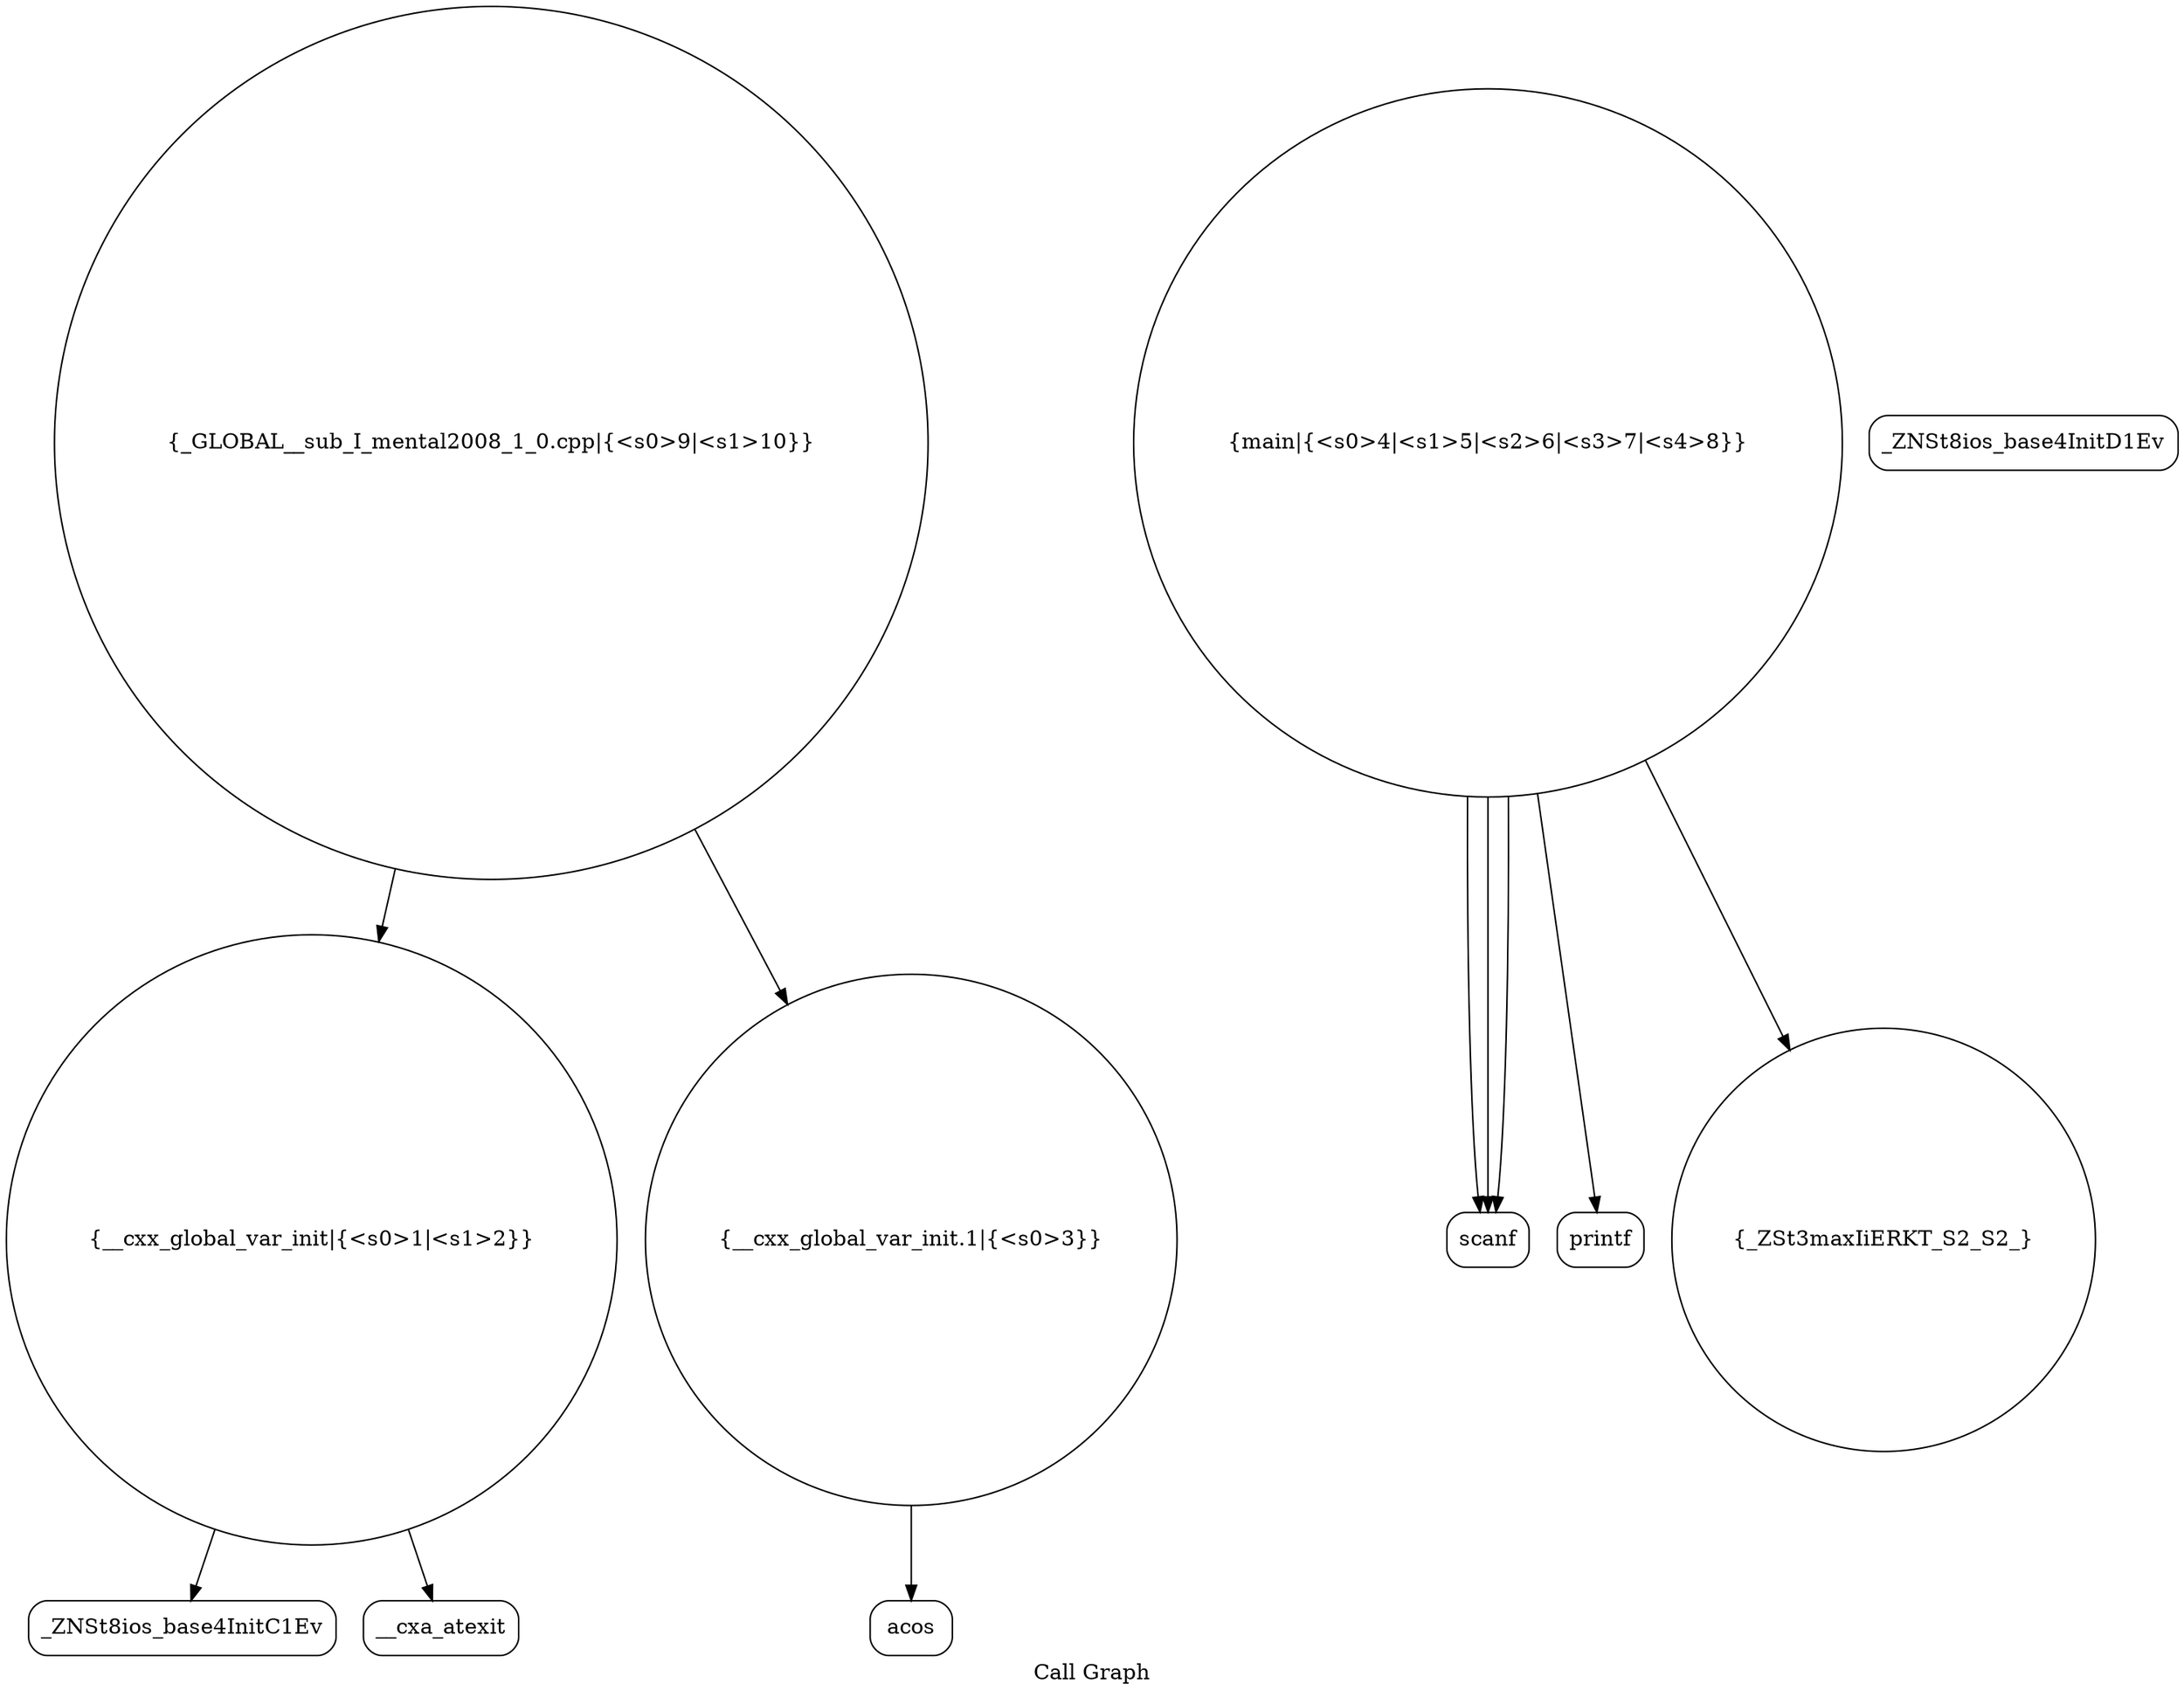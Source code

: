 digraph "Call Graph" {
	label="Call Graph";

	Node0x5595c81b8540 [shape=record,shape=circle,label="{__cxx_global_var_init|{<s0>1|<s1>2}}"];
	Node0x5595c81b8540:s0 -> Node0x5595c81b89d0[color=black];
	Node0x5595c81b8540:s1 -> Node0x5595c81b8ad0[color=black];
	Node0x5595c81b8cd0 [shape=record,shape=Mrecord,label="{scanf}"];
	Node0x5595c81b8a50 [shape=record,shape=Mrecord,label="{_ZNSt8ios_base4InitD1Ev}"];
	Node0x5595c81b8dd0 [shape=record,shape=Mrecord,label="{printf}"];
	Node0x5595c81b8b50 [shape=record,shape=circle,label="{__cxx_global_var_init.1|{<s0>3}}"];
	Node0x5595c81b8b50:s0 -> Node0x5595c81b8bd0[color=black];
	Node0x5595c81b8c50 [shape=record,shape=circle,label="{main|{<s0>4|<s1>5|<s2>6|<s3>7|<s4>8}}"];
	Node0x5595c81b8c50:s0 -> Node0x5595c81b8cd0[color=black];
	Node0x5595c81b8c50:s1 -> Node0x5595c81b8cd0[color=black];
	Node0x5595c81b8c50:s2 -> Node0x5595c81b8cd0[color=black];
	Node0x5595c81b8c50:s3 -> Node0x5595c81b8d50[color=black];
	Node0x5595c81b8c50:s4 -> Node0x5595c81b8dd0[color=black];
	Node0x5595c81b89d0 [shape=record,shape=Mrecord,label="{_ZNSt8ios_base4InitC1Ev}"];
	Node0x5595c81b8d50 [shape=record,shape=circle,label="{_ZSt3maxIiERKT_S2_S2_}"];
	Node0x5595c81b8ad0 [shape=record,shape=Mrecord,label="{__cxa_atexit}"];
	Node0x5595c81b8e50 [shape=record,shape=circle,label="{_GLOBAL__sub_I_mental2008_1_0.cpp|{<s0>9|<s1>10}}"];
	Node0x5595c81b8e50:s0 -> Node0x5595c81b8540[color=black];
	Node0x5595c81b8e50:s1 -> Node0x5595c81b8b50[color=black];
	Node0x5595c81b8bd0 [shape=record,shape=Mrecord,label="{acos}"];
}
